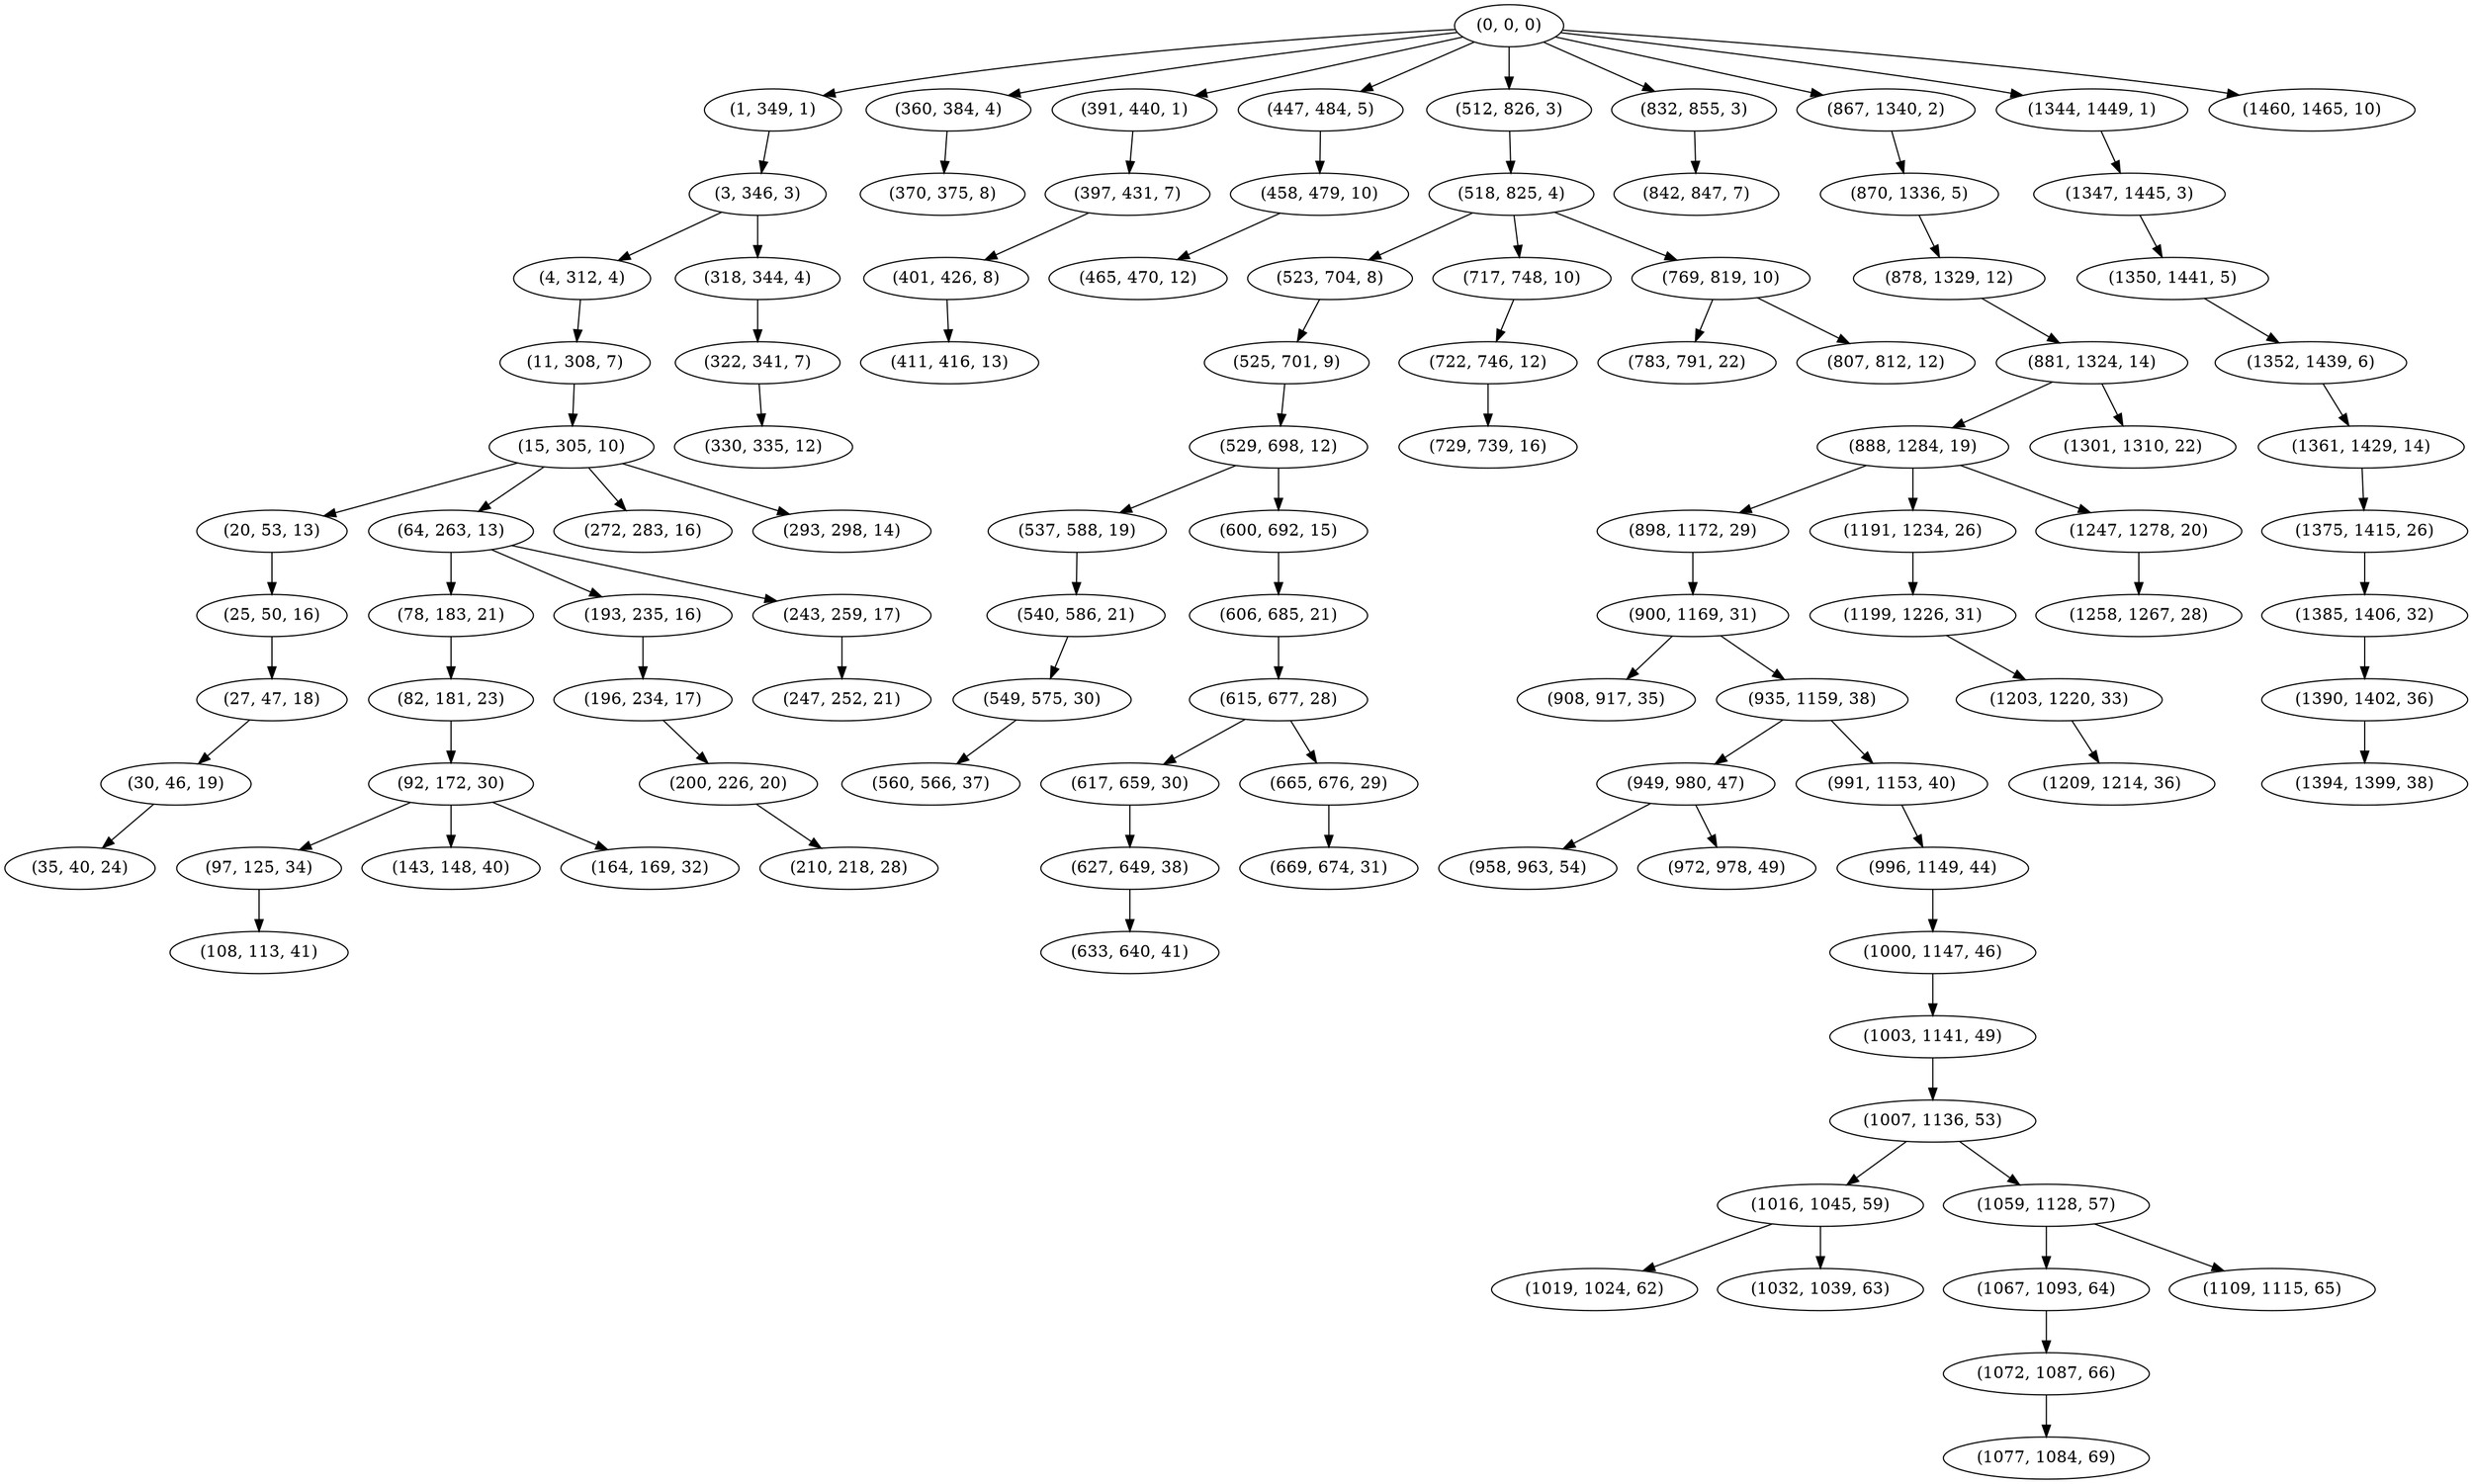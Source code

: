 digraph tree {
    "(0, 0, 0)";
    "(1, 349, 1)";
    "(3, 346, 3)";
    "(4, 312, 4)";
    "(11, 308, 7)";
    "(15, 305, 10)";
    "(20, 53, 13)";
    "(25, 50, 16)";
    "(27, 47, 18)";
    "(30, 46, 19)";
    "(35, 40, 24)";
    "(64, 263, 13)";
    "(78, 183, 21)";
    "(82, 181, 23)";
    "(92, 172, 30)";
    "(97, 125, 34)";
    "(108, 113, 41)";
    "(143, 148, 40)";
    "(164, 169, 32)";
    "(193, 235, 16)";
    "(196, 234, 17)";
    "(200, 226, 20)";
    "(210, 218, 28)";
    "(243, 259, 17)";
    "(247, 252, 21)";
    "(272, 283, 16)";
    "(293, 298, 14)";
    "(318, 344, 4)";
    "(322, 341, 7)";
    "(330, 335, 12)";
    "(360, 384, 4)";
    "(370, 375, 8)";
    "(391, 440, 1)";
    "(397, 431, 7)";
    "(401, 426, 8)";
    "(411, 416, 13)";
    "(447, 484, 5)";
    "(458, 479, 10)";
    "(465, 470, 12)";
    "(512, 826, 3)";
    "(518, 825, 4)";
    "(523, 704, 8)";
    "(525, 701, 9)";
    "(529, 698, 12)";
    "(537, 588, 19)";
    "(540, 586, 21)";
    "(549, 575, 30)";
    "(560, 566, 37)";
    "(600, 692, 15)";
    "(606, 685, 21)";
    "(615, 677, 28)";
    "(617, 659, 30)";
    "(627, 649, 38)";
    "(633, 640, 41)";
    "(665, 676, 29)";
    "(669, 674, 31)";
    "(717, 748, 10)";
    "(722, 746, 12)";
    "(729, 739, 16)";
    "(769, 819, 10)";
    "(783, 791, 22)";
    "(807, 812, 12)";
    "(832, 855, 3)";
    "(842, 847, 7)";
    "(867, 1340, 2)";
    "(870, 1336, 5)";
    "(878, 1329, 12)";
    "(881, 1324, 14)";
    "(888, 1284, 19)";
    "(898, 1172, 29)";
    "(900, 1169, 31)";
    "(908, 917, 35)";
    "(935, 1159, 38)";
    "(949, 980, 47)";
    "(958, 963, 54)";
    "(972, 978, 49)";
    "(991, 1153, 40)";
    "(996, 1149, 44)";
    "(1000, 1147, 46)";
    "(1003, 1141, 49)";
    "(1007, 1136, 53)";
    "(1016, 1045, 59)";
    "(1019, 1024, 62)";
    "(1032, 1039, 63)";
    "(1059, 1128, 57)";
    "(1067, 1093, 64)";
    "(1072, 1087, 66)";
    "(1077, 1084, 69)";
    "(1109, 1115, 65)";
    "(1191, 1234, 26)";
    "(1199, 1226, 31)";
    "(1203, 1220, 33)";
    "(1209, 1214, 36)";
    "(1247, 1278, 20)";
    "(1258, 1267, 28)";
    "(1301, 1310, 22)";
    "(1344, 1449, 1)";
    "(1347, 1445, 3)";
    "(1350, 1441, 5)";
    "(1352, 1439, 6)";
    "(1361, 1429, 14)";
    "(1375, 1415, 26)";
    "(1385, 1406, 32)";
    "(1390, 1402, 36)";
    "(1394, 1399, 38)";
    "(1460, 1465, 10)";
    "(0, 0, 0)" -> "(1, 349, 1)";
    "(0, 0, 0)" -> "(360, 384, 4)";
    "(0, 0, 0)" -> "(391, 440, 1)";
    "(0, 0, 0)" -> "(447, 484, 5)";
    "(0, 0, 0)" -> "(512, 826, 3)";
    "(0, 0, 0)" -> "(832, 855, 3)";
    "(0, 0, 0)" -> "(867, 1340, 2)";
    "(0, 0, 0)" -> "(1344, 1449, 1)";
    "(0, 0, 0)" -> "(1460, 1465, 10)";
    "(1, 349, 1)" -> "(3, 346, 3)";
    "(3, 346, 3)" -> "(4, 312, 4)";
    "(3, 346, 3)" -> "(318, 344, 4)";
    "(4, 312, 4)" -> "(11, 308, 7)";
    "(11, 308, 7)" -> "(15, 305, 10)";
    "(15, 305, 10)" -> "(20, 53, 13)";
    "(15, 305, 10)" -> "(64, 263, 13)";
    "(15, 305, 10)" -> "(272, 283, 16)";
    "(15, 305, 10)" -> "(293, 298, 14)";
    "(20, 53, 13)" -> "(25, 50, 16)";
    "(25, 50, 16)" -> "(27, 47, 18)";
    "(27, 47, 18)" -> "(30, 46, 19)";
    "(30, 46, 19)" -> "(35, 40, 24)";
    "(64, 263, 13)" -> "(78, 183, 21)";
    "(64, 263, 13)" -> "(193, 235, 16)";
    "(64, 263, 13)" -> "(243, 259, 17)";
    "(78, 183, 21)" -> "(82, 181, 23)";
    "(82, 181, 23)" -> "(92, 172, 30)";
    "(92, 172, 30)" -> "(97, 125, 34)";
    "(92, 172, 30)" -> "(143, 148, 40)";
    "(92, 172, 30)" -> "(164, 169, 32)";
    "(97, 125, 34)" -> "(108, 113, 41)";
    "(193, 235, 16)" -> "(196, 234, 17)";
    "(196, 234, 17)" -> "(200, 226, 20)";
    "(200, 226, 20)" -> "(210, 218, 28)";
    "(243, 259, 17)" -> "(247, 252, 21)";
    "(318, 344, 4)" -> "(322, 341, 7)";
    "(322, 341, 7)" -> "(330, 335, 12)";
    "(360, 384, 4)" -> "(370, 375, 8)";
    "(391, 440, 1)" -> "(397, 431, 7)";
    "(397, 431, 7)" -> "(401, 426, 8)";
    "(401, 426, 8)" -> "(411, 416, 13)";
    "(447, 484, 5)" -> "(458, 479, 10)";
    "(458, 479, 10)" -> "(465, 470, 12)";
    "(512, 826, 3)" -> "(518, 825, 4)";
    "(518, 825, 4)" -> "(523, 704, 8)";
    "(518, 825, 4)" -> "(717, 748, 10)";
    "(518, 825, 4)" -> "(769, 819, 10)";
    "(523, 704, 8)" -> "(525, 701, 9)";
    "(525, 701, 9)" -> "(529, 698, 12)";
    "(529, 698, 12)" -> "(537, 588, 19)";
    "(529, 698, 12)" -> "(600, 692, 15)";
    "(537, 588, 19)" -> "(540, 586, 21)";
    "(540, 586, 21)" -> "(549, 575, 30)";
    "(549, 575, 30)" -> "(560, 566, 37)";
    "(600, 692, 15)" -> "(606, 685, 21)";
    "(606, 685, 21)" -> "(615, 677, 28)";
    "(615, 677, 28)" -> "(617, 659, 30)";
    "(615, 677, 28)" -> "(665, 676, 29)";
    "(617, 659, 30)" -> "(627, 649, 38)";
    "(627, 649, 38)" -> "(633, 640, 41)";
    "(665, 676, 29)" -> "(669, 674, 31)";
    "(717, 748, 10)" -> "(722, 746, 12)";
    "(722, 746, 12)" -> "(729, 739, 16)";
    "(769, 819, 10)" -> "(783, 791, 22)";
    "(769, 819, 10)" -> "(807, 812, 12)";
    "(832, 855, 3)" -> "(842, 847, 7)";
    "(867, 1340, 2)" -> "(870, 1336, 5)";
    "(870, 1336, 5)" -> "(878, 1329, 12)";
    "(878, 1329, 12)" -> "(881, 1324, 14)";
    "(881, 1324, 14)" -> "(888, 1284, 19)";
    "(881, 1324, 14)" -> "(1301, 1310, 22)";
    "(888, 1284, 19)" -> "(898, 1172, 29)";
    "(888, 1284, 19)" -> "(1191, 1234, 26)";
    "(888, 1284, 19)" -> "(1247, 1278, 20)";
    "(898, 1172, 29)" -> "(900, 1169, 31)";
    "(900, 1169, 31)" -> "(908, 917, 35)";
    "(900, 1169, 31)" -> "(935, 1159, 38)";
    "(935, 1159, 38)" -> "(949, 980, 47)";
    "(935, 1159, 38)" -> "(991, 1153, 40)";
    "(949, 980, 47)" -> "(958, 963, 54)";
    "(949, 980, 47)" -> "(972, 978, 49)";
    "(991, 1153, 40)" -> "(996, 1149, 44)";
    "(996, 1149, 44)" -> "(1000, 1147, 46)";
    "(1000, 1147, 46)" -> "(1003, 1141, 49)";
    "(1003, 1141, 49)" -> "(1007, 1136, 53)";
    "(1007, 1136, 53)" -> "(1016, 1045, 59)";
    "(1007, 1136, 53)" -> "(1059, 1128, 57)";
    "(1016, 1045, 59)" -> "(1019, 1024, 62)";
    "(1016, 1045, 59)" -> "(1032, 1039, 63)";
    "(1059, 1128, 57)" -> "(1067, 1093, 64)";
    "(1059, 1128, 57)" -> "(1109, 1115, 65)";
    "(1067, 1093, 64)" -> "(1072, 1087, 66)";
    "(1072, 1087, 66)" -> "(1077, 1084, 69)";
    "(1191, 1234, 26)" -> "(1199, 1226, 31)";
    "(1199, 1226, 31)" -> "(1203, 1220, 33)";
    "(1203, 1220, 33)" -> "(1209, 1214, 36)";
    "(1247, 1278, 20)" -> "(1258, 1267, 28)";
    "(1344, 1449, 1)" -> "(1347, 1445, 3)";
    "(1347, 1445, 3)" -> "(1350, 1441, 5)";
    "(1350, 1441, 5)" -> "(1352, 1439, 6)";
    "(1352, 1439, 6)" -> "(1361, 1429, 14)";
    "(1361, 1429, 14)" -> "(1375, 1415, 26)";
    "(1375, 1415, 26)" -> "(1385, 1406, 32)";
    "(1385, 1406, 32)" -> "(1390, 1402, 36)";
    "(1390, 1402, 36)" -> "(1394, 1399, 38)";
}
